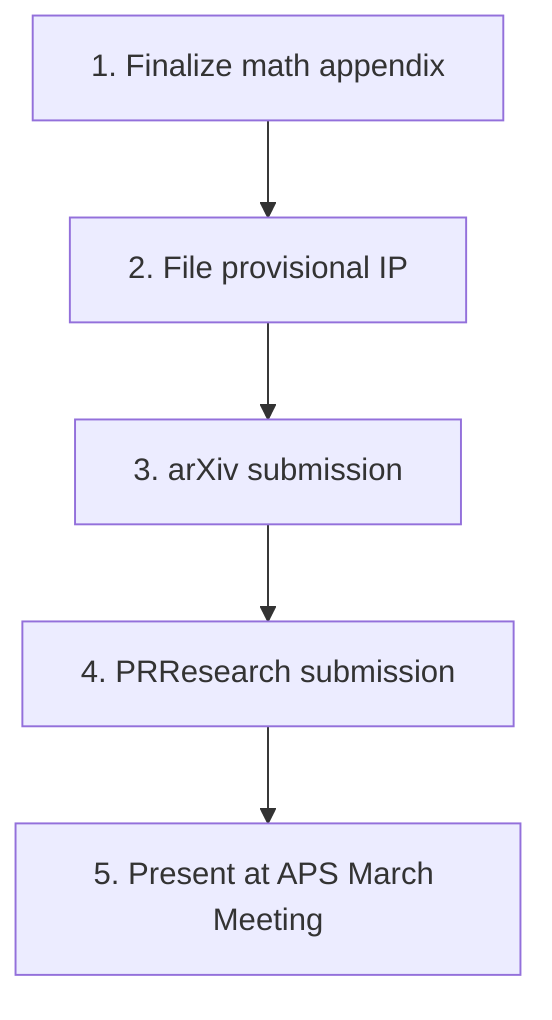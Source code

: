 flowchart TB
    A[1. Finalize math appendix] --> B[2. File provisional IP]
    B --> C[3. arXiv submission]
    C --> D[4. PRResearch submission]
    D --> E[5. Present at APS March Meeting]